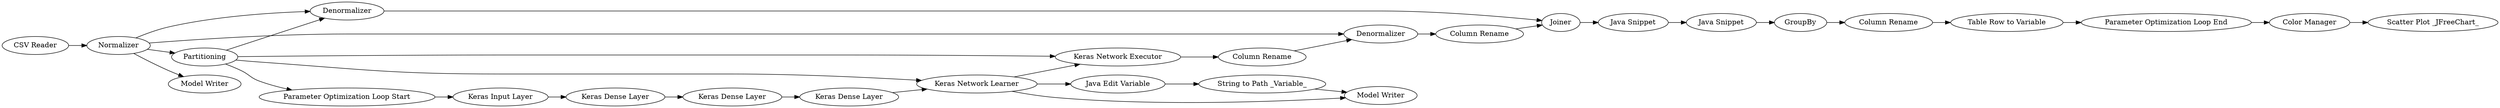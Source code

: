 digraph {
	20 -> 21
	24 -> 48
	52 -> 39
	51 -> 2
	32 -> 22
	3 -> 34
	18 -> 31
	23 -> 26
	22 -> 23
	24 -> 18
	18 -> 23
	40 -> 52
	18 -> 22
	39 -> 43
	18 -> 29
	47 -> 24
	26 -> 25
	22 -> 49
	31 -> 19
	50 -> 49
	29 -> 51
	24 -> 25
	44 -> 50
	22 -> 44
	21 -> 32
	24 -> 29
	27 -> 51
	43 -> 42
	19 -> 20
	25 -> 27
	2 -> 3
	34 -> 40
	27 [label="Column Rename"]
	52 [label="Table Row to Variable"]
	18 [label=Partitioning]
	21 [label="Keras Dense Layer"]
	26 [label="Column Rename"]
	3 [label="Java Snippet"]
	19 [label="Keras Input Layer"]
	24 [label=Normalizer]
	49 [label="Model Writer"]
	31 [label="Parameter Optimization Loop Start"]
	51 [label=Joiner]
	25 [label=Denormalizer]
	48 [label="Model Writer"]
	50 [label="String to Path _Variable_"]
	42 [label="Scatter Plot _JFreeChart_"]
	22 [label="Keras Network Learner"]
	23 [label="Keras Network Executor"]
	47 [label="CSV Reader"]
	20 [label="Keras Dense Layer"]
	43 [label="Color Manager"]
	44 [label="Java Edit Variable"]
	34 [label=GroupBy]
	29 [label=Denormalizer]
	40 [label="Column Rename"]
	39 [label="Parameter Optimization Loop End"]
	32 [label="Keras Dense Layer"]
	2 [label="Java Snippet"]
	rankdir=LR
}
